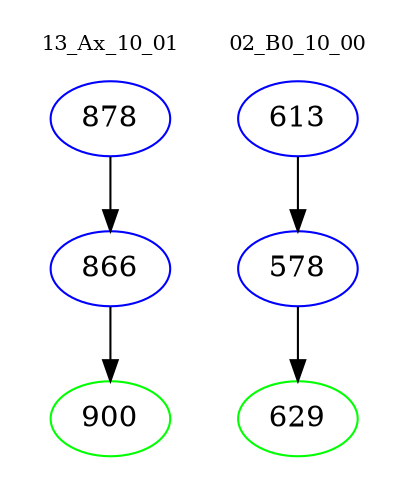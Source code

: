 digraph{
subgraph cluster_0 {
color = white
label = "13_Ax_10_01";
fontsize=10;
T0_878 [label="878", color="blue"]
T0_878 -> T0_866 [color="black"]
T0_866 [label="866", color="blue"]
T0_866 -> T0_900 [color="black"]
T0_900 [label="900", color="green"]
}
subgraph cluster_1 {
color = white
label = "02_B0_10_00";
fontsize=10;
T1_613 [label="613", color="blue"]
T1_613 -> T1_578 [color="black"]
T1_578 [label="578", color="blue"]
T1_578 -> T1_629 [color="black"]
T1_629 [label="629", color="green"]
}
}
